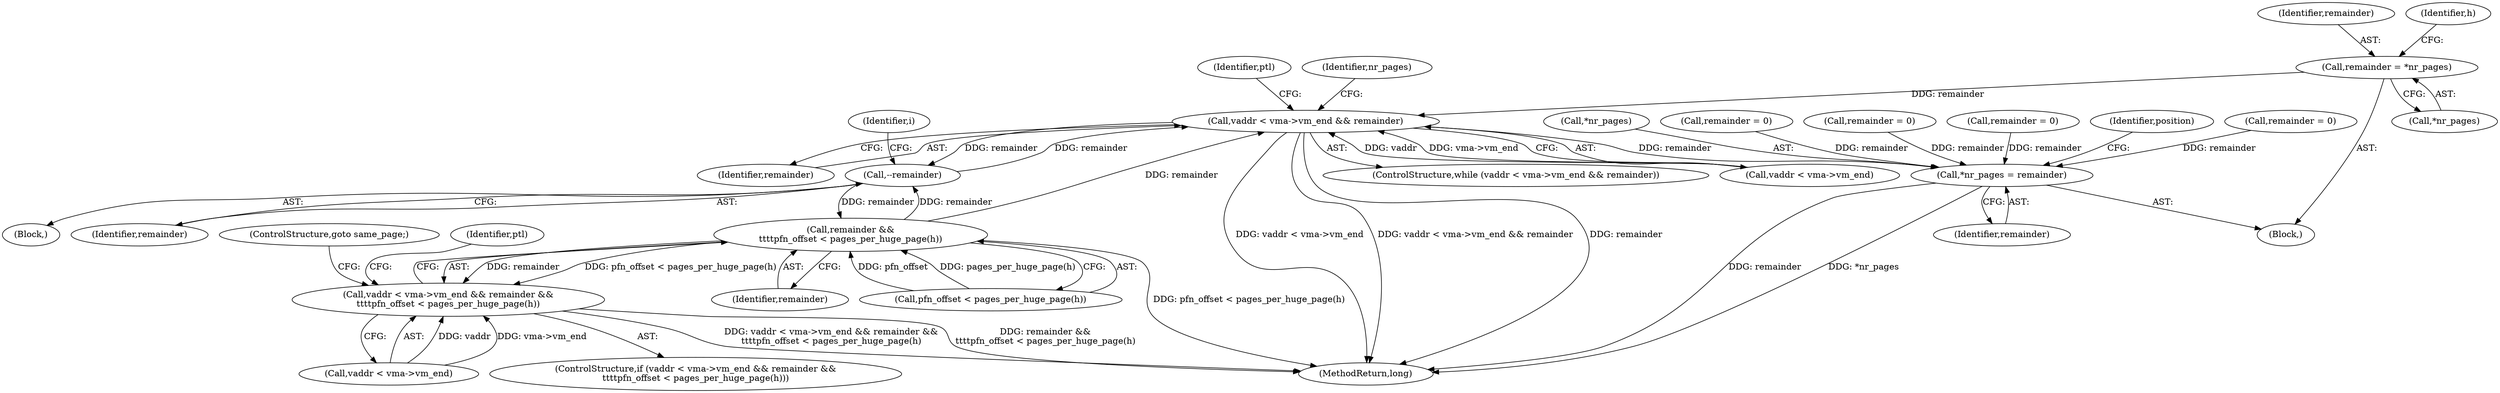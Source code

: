 digraph "0_linux_6b3a707736301c2128ca85ce85fb13f60b5e350a_11@API" {
"1000126" [label="(Call,remainder = *nr_pages)"];
"1000141" [label="(Call,vaddr < vma->vm_end && remainder)"];
"1000373" [label="(Call,--remainder)"];
"1000384" [label="(Call,remainder &&\n\t\t\t\tpfn_offset < pages_per_huge_page(h))"];
"1000378" [label="(Call,vaddr < vma->vm_end && remainder &&\n\t\t\t\tpfn_offset < pages_per_huge_page(h))"];
"1000394" [label="(Call,*nr_pages = remainder)"];
"1000128" [label="(Call,*nr_pages)"];
"1000379" [label="(Call,vaddr < vma->vm_end)"];
"1000142" [label="(Call,vaddr < vma->vm_end)"];
"1000148" [label="(Block,)"];
"1000373" [label="(Call,--remainder)"];
"1000394" [label="(Call,*nr_pages = remainder)"];
"1000395" [label="(Call,*nr_pages)"];
"1000397" [label="(Identifier,remainder)"];
"1000152" [label="(Identifier,ptl)"];
"1000140" [label="(ControlStructure,while (vaddr < vma->vm_end && remainder))"];
"1000377" [label="(ControlStructure,if (vaddr < vma->vm_end && remainder &&\n\t\t\t\tpfn_offset < pages_per_huge_page(h)))"];
"1000378" [label="(Call,vaddr < vma->vm_end && remainder &&\n\t\t\t\tpfn_offset < pages_per_huge_page(h))"];
"1000374" [label="(Identifier,remainder)"];
"1000160" [label="(Call,remainder = 0)"];
"1000396" [label="(Identifier,nr_pages)"];
"1000386" [label="(Call,pfn_offset < pages_per_huge_page(h))"];
"1000127" [label="(Identifier,remainder)"];
"1000118" [label="(Block,)"];
"1000132" [label="(Identifier,h)"];
"1000207" [label="(Call,remainder = 0)"];
"1000384" [label="(Call,remainder &&\n\t\t\t\tpfn_offset < pages_per_huge_page(h))"];
"1000141" [label="(Call,vaddr < vma->vm_end && remainder)"];
"1000385" [label="(Identifier,remainder)"];
"1000393" [label="(Identifier,ptl)"];
"1000286" [label="(Call,remainder = 0)"];
"1000407" [label="(MethodReturn,long)"];
"1000400" [label="(Identifier,position)"];
"1000376" [label="(Identifier,i)"];
"1000338" [label="(Call,remainder = 0)"];
"1000147" [label="(Identifier,remainder)"];
"1000126" [label="(Call,remainder = *nr_pages)"];
"1000391" [label="(ControlStructure,goto same_page;)"];
"1000126" -> "1000118"  [label="AST: "];
"1000126" -> "1000128"  [label="CFG: "];
"1000127" -> "1000126"  [label="AST: "];
"1000128" -> "1000126"  [label="AST: "];
"1000132" -> "1000126"  [label="CFG: "];
"1000126" -> "1000141"  [label="DDG: remainder"];
"1000141" -> "1000140"  [label="AST: "];
"1000141" -> "1000142"  [label="CFG: "];
"1000141" -> "1000147"  [label="CFG: "];
"1000142" -> "1000141"  [label="AST: "];
"1000147" -> "1000141"  [label="AST: "];
"1000152" -> "1000141"  [label="CFG: "];
"1000396" -> "1000141"  [label="CFG: "];
"1000141" -> "1000407"  [label="DDG: vaddr < vma->vm_end"];
"1000141" -> "1000407"  [label="DDG: vaddr < vma->vm_end && remainder"];
"1000141" -> "1000407"  [label="DDG: remainder"];
"1000142" -> "1000141"  [label="DDG: vaddr"];
"1000142" -> "1000141"  [label="DDG: vma->vm_end"];
"1000373" -> "1000141"  [label="DDG: remainder"];
"1000384" -> "1000141"  [label="DDG: remainder"];
"1000141" -> "1000373"  [label="DDG: remainder"];
"1000141" -> "1000394"  [label="DDG: remainder"];
"1000373" -> "1000148"  [label="AST: "];
"1000373" -> "1000374"  [label="CFG: "];
"1000374" -> "1000373"  [label="AST: "];
"1000376" -> "1000373"  [label="CFG: "];
"1000384" -> "1000373"  [label="DDG: remainder"];
"1000373" -> "1000384"  [label="DDG: remainder"];
"1000384" -> "1000378"  [label="AST: "];
"1000384" -> "1000385"  [label="CFG: "];
"1000384" -> "1000386"  [label="CFG: "];
"1000385" -> "1000384"  [label="AST: "];
"1000386" -> "1000384"  [label="AST: "];
"1000378" -> "1000384"  [label="CFG: "];
"1000384" -> "1000407"  [label="DDG: pfn_offset < pages_per_huge_page(h)"];
"1000384" -> "1000378"  [label="DDG: remainder"];
"1000384" -> "1000378"  [label="DDG: pfn_offset < pages_per_huge_page(h)"];
"1000386" -> "1000384"  [label="DDG: pfn_offset"];
"1000386" -> "1000384"  [label="DDG: pages_per_huge_page(h)"];
"1000378" -> "1000377"  [label="AST: "];
"1000378" -> "1000379"  [label="CFG: "];
"1000379" -> "1000378"  [label="AST: "];
"1000391" -> "1000378"  [label="CFG: "];
"1000393" -> "1000378"  [label="CFG: "];
"1000378" -> "1000407"  [label="DDG: remainder &&\n\t\t\t\tpfn_offset < pages_per_huge_page(h)"];
"1000378" -> "1000407"  [label="DDG: vaddr < vma->vm_end && remainder &&\n\t\t\t\tpfn_offset < pages_per_huge_page(h)"];
"1000379" -> "1000378"  [label="DDG: vaddr"];
"1000379" -> "1000378"  [label="DDG: vma->vm_end"];
"1000394" -> "1000118"  [label="AST: "];
"1000394" -> "1000397"  [label="CFG: "];
"1000395" -> "1000394"  [label="AST: "];
"1000397" -> "1000394"  [label="AST: "];
"1000400" -> "1000394"  [label="CFG: "];
"1000394" -> "1000407"  [label="DDG: remainder"];
"1000394" -> "1000407"  [label="DDG: *nr_pages"];
"1000338" -> "1000394"  [label="DDG: remainder"];
"1000286" -> "1000394"  [label="DDG: remainder"];
"1000207" -> "1000394"  [label="DDG: remainder"];
"1000160" -> "1000394"  [label="DDG: remainder"];
}
